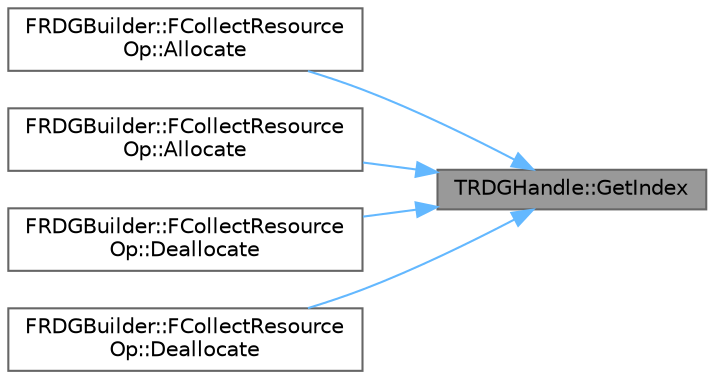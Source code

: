 digraph "TRDGHandle::GetIndex"
{
 // INTERACTIVE_SVG=YES
 // LATEX_PDF_SIZE
  bgcolor="transparent";
  edge [fontname=Helvetica,fontsize=10,labelfontname=Helvetica,labelfontsize=10];
  node [fontname=Helvetica,fontsize=10,shape=box,height=0.2,width=0.4];
  rankdir="RL";
  Node1 [id="Node000001",label="TRDGHandle::GetIndex",height=0.2,width=0.4,color="gray40", fillcolor="grey60", style="filled", fontcolor="black",tooltip=" "];
  Node1 -> Node2 [id="edge1_Node000001_Node000002",dir="back",color="steelblue1",style="solid",tooltip=" "];
  Node2 [id="Node000002",label="FRDGBuilder::FCollectResource\lOp::Allocate",height=0.2,width=0.4,color="grey40", fillcolor="white", style="filled",URL="$dc/d75/structFRDGBuilder_1_1FCollectResourceOp.html#a7d1b5f350cbcc53dc2d0498cbb16671b",tooltip=" "];
  Node1 -> Node3 [id="edge2_Node000001_Node000003",dir="back",color="steelblue1",style="solid",tooltip=" "];
  Node3 [id="Node000003",label="FRDGBuilder::FCollectResource\lOp::Allocate",height=0.2,width=0.4,color="grey40", fillcolor="white", style="filled",URL="$dc/d75/structFRDGBuilder_1_1FCollectResourceOp.html#a321b298127c10e26a0f9467d63838c71",tooltip=" "];
  Node1 -> Node4 [id="edge3_Node000001_Node000004",dir="back",color="steelblue1",style="solid",tooltip=" "];
  Node4 [id="Node000004",label="FRDGBuilder::FCollectResource\lOp::Deallocate",height=0.2,width=0.4,color="grey40", fillcolor="white", style="filled",URL="$dc/d75/structFRDGBuilder_1_1FCollectResourceOp.html#a74a531e9f8fbc3e95584ce0b7e9799dc",tooltip=" "];
  Node1 -> Node5 [id="edge4_Node000001_Node000005",dir="back",color="steelblue1",style="solid",tooltip=" "];
  Node5 [id="Node000005",label="FRDGBuilder::FCollectResource\lOp::Deallocate",height=0.2,width=0.4,color="grey40", fillcolor="white", style="filled",URL="$dc/d75/structFRDGBuilder_1_1FCollectResourceOp.html#aa8209cf0339272a2af45f6be3b800dd5",tooltip=" "];
}
